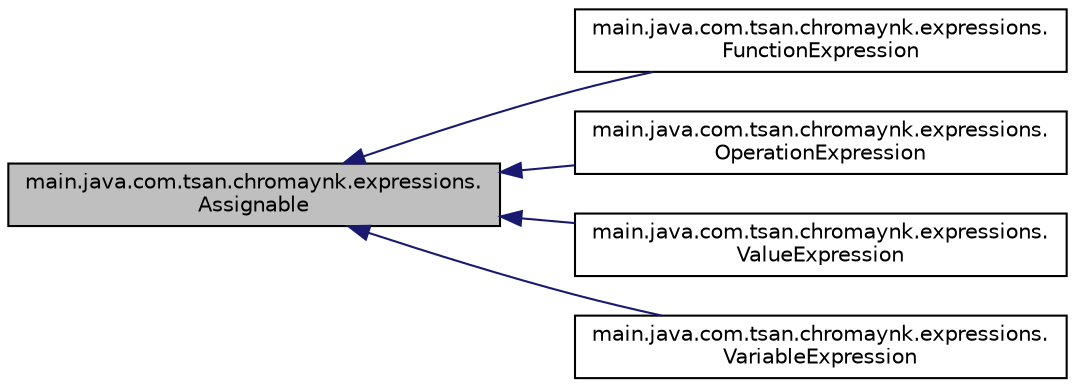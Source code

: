 digraph "main.java.com.tsan.chromaynk.expressions.Assignable"
{
 // LATEX_PDF_SIZE
  edge [fontname="Helvetica",fontsize="10",labelfontname="Helvetica",labelfontsize="10"];
  node [fontname="Helvetica",fontsize="10",shape=record];
  rankdir="LR";
  Node1 [label="main.java.com.tsan.chromaynk.expressions.\lAssignable",height=0.2,width=0.4,color="black", fillcolor="grey75", style="filled", fontcolor="black",tooltip=" "];
  Node1 -> Node2 [dir="back",color="midnightblue",fontsize="10",style="solid"];
  Node2 [label="main.java.com.tsan.chromaynk.expressions.\lFunctionExpression",height=0.2,width=0.4,color="black", fillcolor="white", style="filled",URL="$classmain_1_1java_1_1com_1_1tsan_1_1chromaynk_1_1expressions_1_1FunctionExpression.html",tooltip=" "];
  Node1 -> Node3 [dir="back",color="midnightblue",fontsize="10",style="solid"];
  Node3 [label="main.java.com.tsan.chromaynk.expressions.\lOperationExpression",height=0.2,width=0.4,color="black", fillcolor="white", style="filled",URL="$classmain_1_1java_1_1com_1_1tsan_1_1chromaynk_1_1expressions_1_1OperationExpression.html",tooltip=" "];
  Node1 -> Node4 [dir="back",color="midnightblue",fontsize="10",style="solid"];
  Node4 [label="main.java.com.tsan.chromaynk.expressions.\lValueExpression",height=0.2,width=0.4,color="black", fillcolor="white", style="filled",URL="$classmain_1_1java_1_1com_1_1tsan_1_1chromaynk_1_1expressions_1_1ValueExpression.html",tooltip=" "];
  Node1 -> Node5 [dir="back",color="midnightblue",fontsize="10",style="solid"];
  Node5 [label="main.java.com.tsan.chromaynk.expressions.\lVariableExpression",height=0.2,width=0.4,color="black", fillcolor="white", style="filled",URL="$classmain_1_1java_1_1com_1_1tsan_1_1chromaynk_1_1expressions_1_1VariableExpression.html",tooltip=" "];
}
